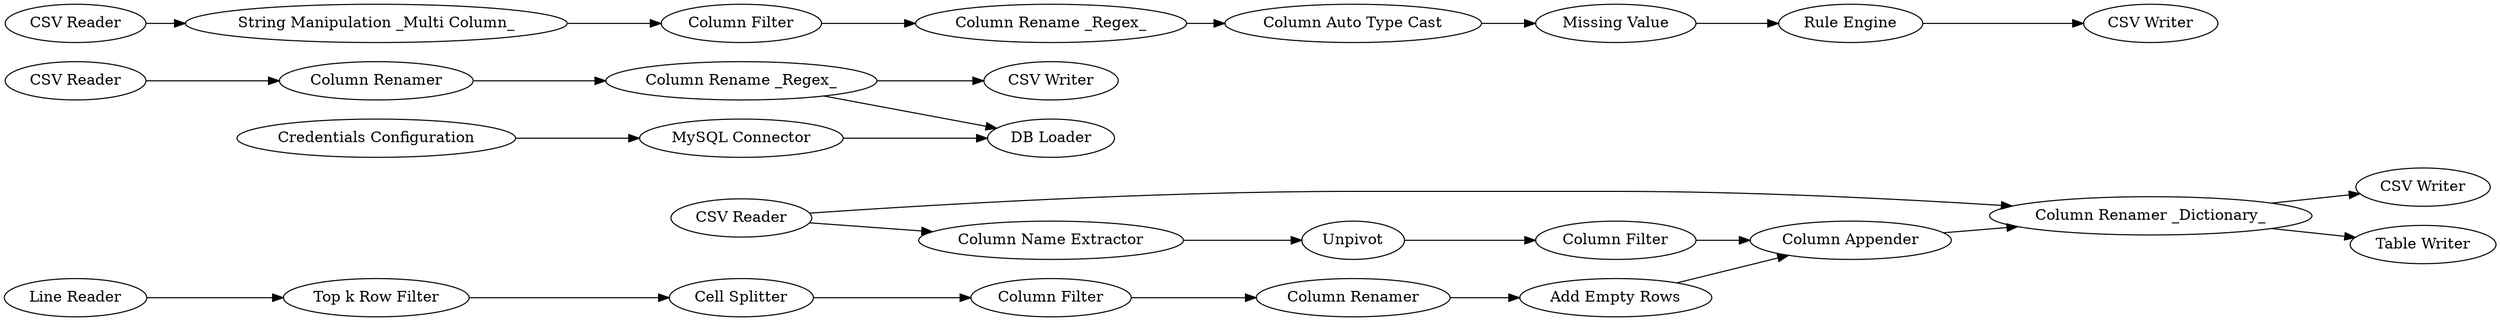 digraph {
	9 -> 14
	7 -> 8
	23 -> 29
	4 -> 5
	8 -> 9
	13 -> 14
	3 -> 15
	3 -> 10
	30 -> 31
	31 -> 32
	18 -> 22
	14 -> 15
	10 -> 11
	37 -> 38
	22 -> 29
	15 -> 19
	33 -> 34
	24 -> 23
	21 -> 18
	36 -> 37
	6 -> 7
	22 -> 28
	32 -> 33
	34 -> 36
	15 -> 20
	5 -> 6
	11 -> 13
	7 [label="Column Filter"]
	9 [label="Add Empty Rows"]
	18 [label="Column Renamer"]
	21 [label="CSV Reader"]
	8 [label="Column Renamer"]
	32 [label="Column Filter"]
	3 [label="CSV Reader"]
	19 [label="CSV Writer"]
	24 [label="Credentials Configuration"]
	31 [label="String Manipulation _Multi Column_"]
	6 [label="Cell Splitter"]
	15 [label="Column Renamer _Dictionary_"]
	10 [label="Column Name Extractor"]
	22 [label="Column Rename _Regex_"]
	28 [label="CSV Writer"]
	11 [label=Unpivot]
	4 [label="Line Reader"]
	23 [label="MySQL Connector"]
	14 [label="Column Appender"]
	38 [label="CSV Writer"]
	5 [label="Top k Row Filter"]
	13 [label="Column Filter"]
	20 [label="Table Writer"]
	34 [label="Column Auto Type Cast"]
	29 [label="DB Loader"]
	36 [label="Missing Value"]
	33 [label="Column Rename _Regex_"]
	30 [label="CSV Reader"]
	37 [label="Rule Engine"]
	rankdir=LR
}
